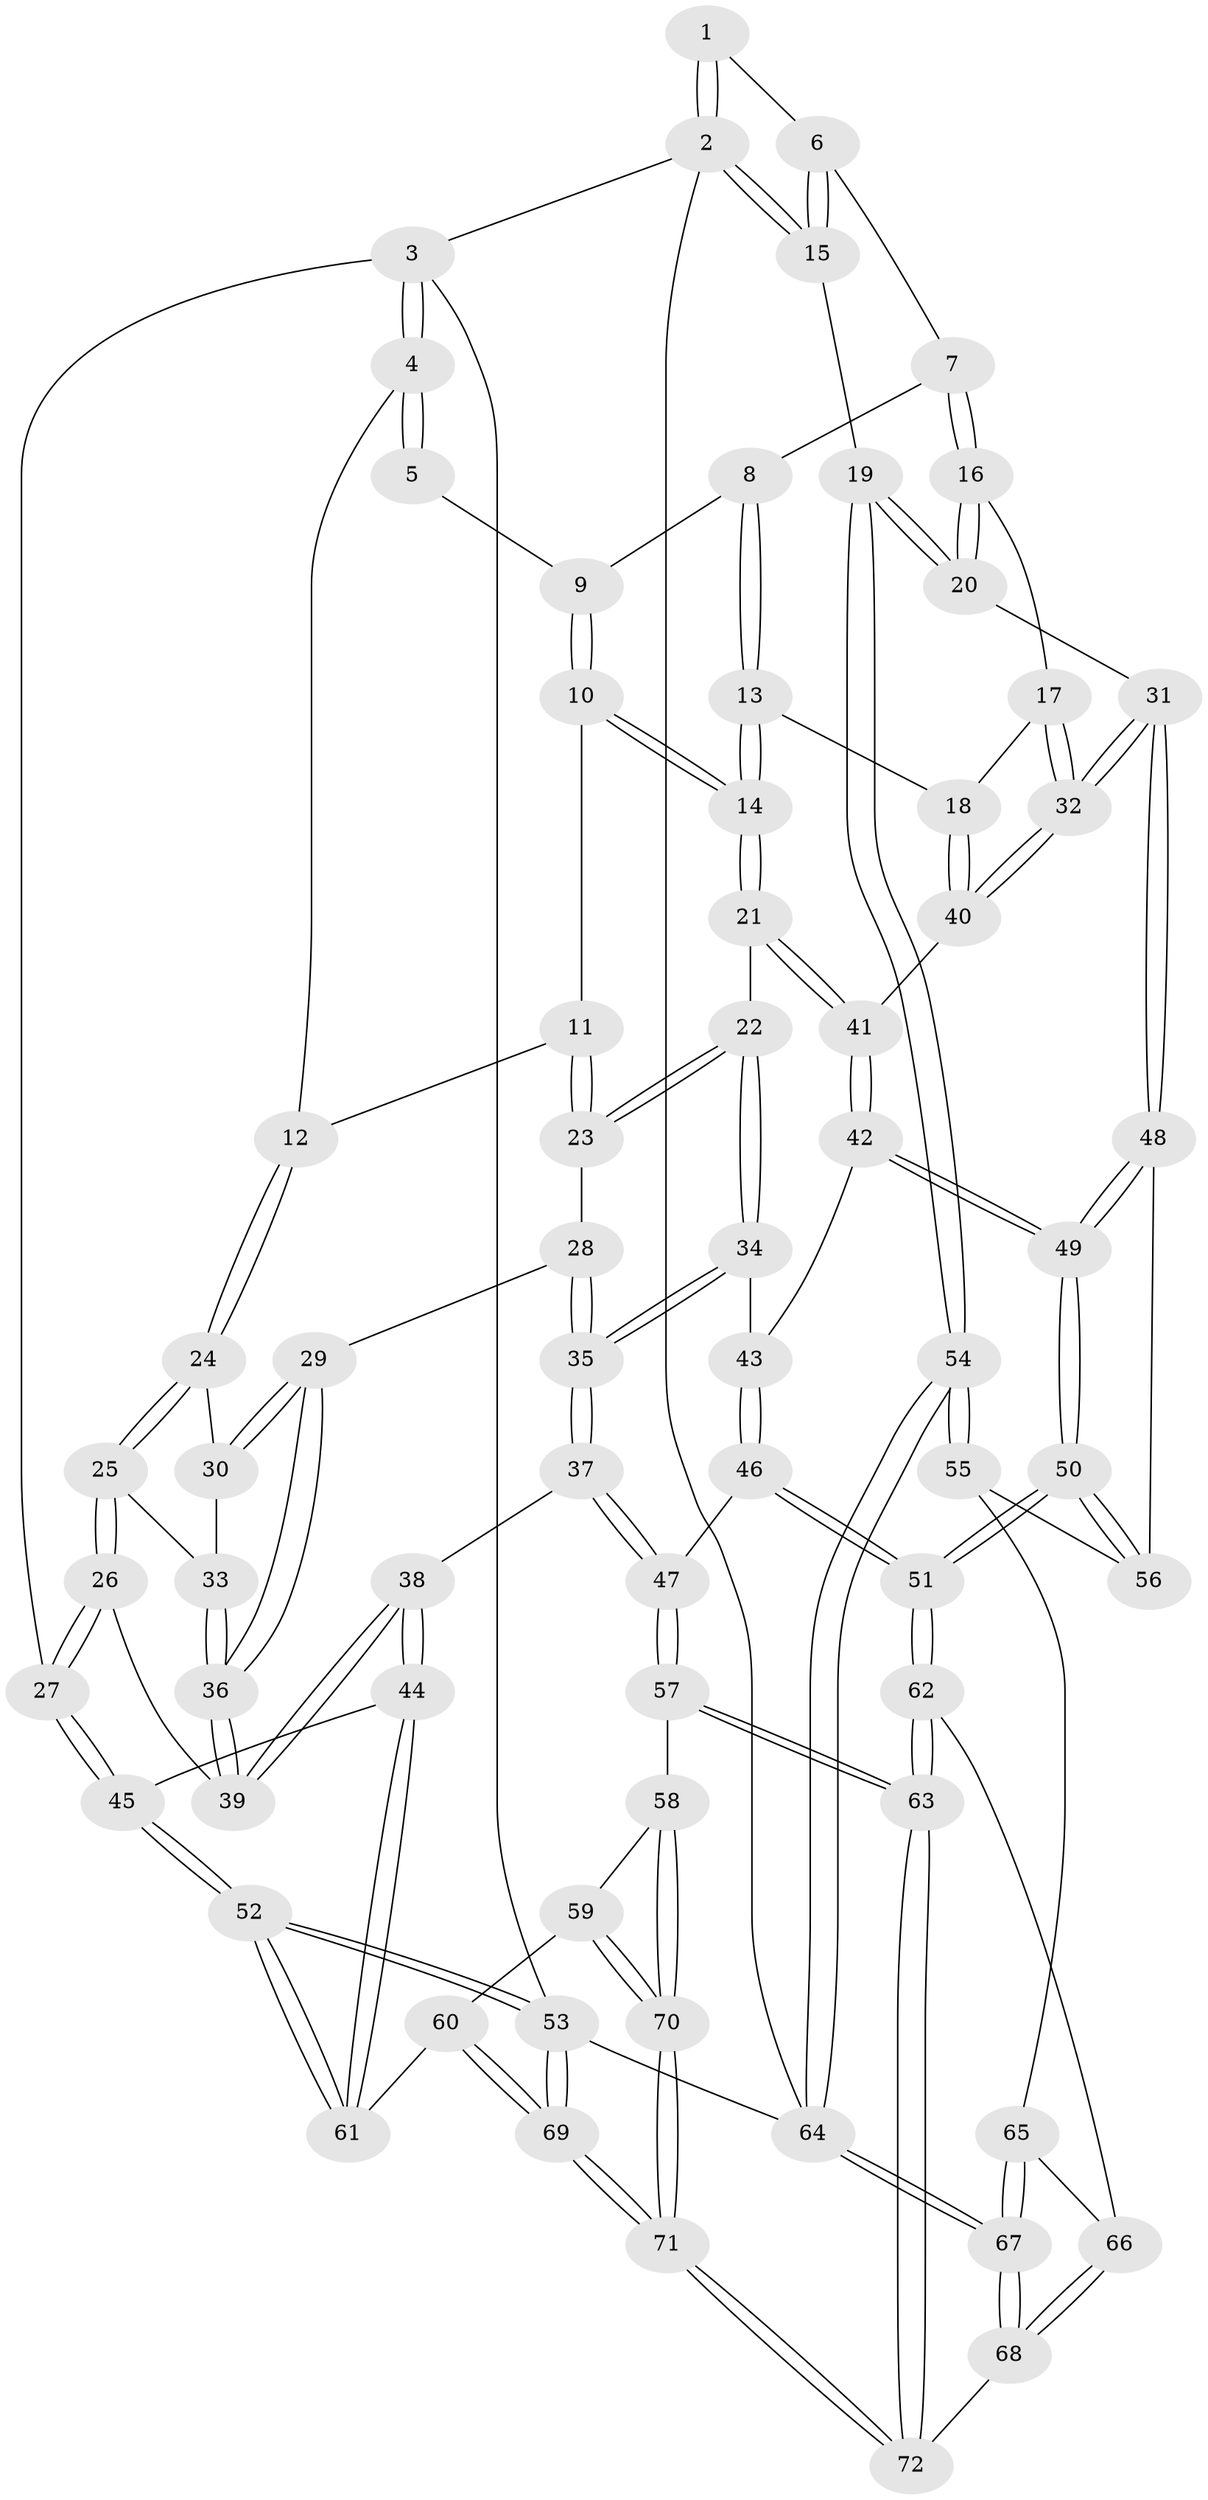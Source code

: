 // Generated by graph-tools (version 1.1) at 2025/38/03/09/25 02:38:22]
// undirected, 72 vertices, 177 edges
graph export_dot {
graph [start="1"]
  node [color=gray90,style=filled];
  1 [pos="+0.8189138882627456+0"];
  2 [pos="+1+0"];
  3 [pos="+0+0"];
  4 [pos="+0.1384716138242934+0"];
  5 [pos="+0.560505142788484+0"];
  6 [pos="+0.9275067662069044+0.20150611910699062"];
  7 [pos="+0.9050761213058489+0.2060162060230028"];
  8 [pos="+0.6381391765125144+0.057192026587213514"];
  9 [pos="+0.6363526863742525+0.0557063234529731"];
  10 [pos="+0.5709545048591369+0.21741912839400604"];
  11 [pos="+0.4038584941571999+0.29189591298033885"];
  12 [pos="+0.2263841981721143+0.17493574326665243"];
  13 [pos="+0.7045829656741253+0.3875203085518304"];
  14 [pos="+0.5907799092888139+0.4177777839729707"];
  15 [pos="+1+0.18700619443118768"];
  16 [pos="+0.8366251324500669+0.3119321032952721"];
  17 [pos="+0.8119698532043328+0.3328908160291454"];
  18 [pos="+0.7223274086888055+0.38864834292985107"];
  19 [pos="+1+0.5802051390453679"];
  20 [pos="+1+0.5955277622210703"];
  21 [pos="+0.5902554492242654+0.418221169813999"];
  22 [pos="+0.5855786695142888+0.42158469534827514"];
  23 [pos="+0.4463361750077863+0.3554633382916902"];
  24 [pos="+0.2168295428515706+0.23321388693775086"];
  25 [pos="+0.03437948828051702+0.43867883671515245"];
  26 [pos="+0+0.5006260061108232"];
  27 [pos="+0+0.5233538757657079"];
  28 [pos="+0.3914380040477401+0.4313087169142111"];
  29 [pos="+0.24642686153621363+0.37927914808747043"];
  30 [pos="+0.22679869885758486+0.2923955383805366"];
  31 [pos="+0.9247432341943477+0.6180258243265943"];
  32 [pos="+0.9171960807402032+0.6165409649608813"];
  33 [pos="+0.12916964502597006+0.4570394271957706"];
  34 [pos="+0.5799224084545017+0.43878713878742276"];
  35 [pos="+0.37426672772041886+0.6255153355866797"];
  36 [pos="+0.2457732580344734+0.5272391284871967"];
  37 [pos="+0.3707769417882355+0.6309074572607933"];
  38 [pos="+0.2858223166052895+0.6210786289886725"];
  39 [pos="+0.25434739236932047+0.5714501055910838"];
  40 [pos="+0.8361100039777793+0.6081605147128393"];
  41 [pos="+0.7970939422031061+0.623467191379385"];
  42 [pos="+0.7474630853402121+0.64780368789898"];
  43 [pos="+0.6492288701752666+0.6316940374612992"];
  44 [pos="+0.23470234650448718+0.669112958361845"];
  45 [pos="+0+0.5460034742796753"];
  46 [pos="+0.5368848280663007+0.7006031578729314"];
  47 [pos="+0.4316980707118481+0.6985879144216379"];
  48 [pos="+0.8991782404519352+0.7273413375486139"];
  49 [pos="+0.7145311132684219+0.8282329653537517"];
  50 [pos="+0.7118749073243336+0.8370368361088081"];
  51 [pos="+0.6813746343002156+0.8776061547434155"];
  52 [pos="+0+0.7244859338456795"];
  53 [pos="+0+1"];
  54 [pos="+1+1"];
  55 [pos="+0.8960141962815815+0.8370114614000858"];
  56 [pos="+0.8887424345403994+0.8195243374877226"];
  57 [pos="+0.422871022893122+0.8633177165512529"];
  58 [pos="+0.3713355096401308+0.8886812697410257"];
  59 [pos="+0.21978760953985485+0.8702741571821481"];
  60 [pos="+0.1790391893371769+0.832535580051915"];
  61 [pos="+0.1660457705257599+0.7630038161984585"];
  62 [pos="+0.6779059258620769+0.899626360335859"];
  63 [pos="+0.6263347444587136+1"];
  64 [pos="+1+1"];
  65 [pos="+0.8774059754497747+0.8753061213993016"];
  66 [pos="+0.8700074130278528+0.8868585904299933"];
  67 [pos="+1+1"];
  68 [pos="+0.8346971154992204+1"];
  69 [pos="+0+1"];
  70 [pos="+0.23737295027868058+1"];
  71 [pos="+0.2132581389756822+1"];
  72 [pos="+0.65839457207042+1"];
  1 -- 2;
  1 -- 2;
  1 -- 6;
  2 -- 3;
  2 -- 15;
  2 -- 15;
  2 -- 64;
  3 -- 4;
  3 -- 4;
  3 -- 27;
  3 -- 53;
  4 -- 5;
  4 -- 5;
  4 -- 12;
  5 -- 9;
  6 -- 7;
  6 -- 15;
  6 -- 15;
  7 -- 8;
  7 -- 16;
  7 -- 16;
  8 -- 9;
  8 -- 13;
  8 -- 13;
  9 -- 10;
  9 -- 10;
  10 -- 11;
  10 -- 14;
  10 -- 14;
  11 -- 12;
  11 -- 23;
  11 -- 23;
  12 -- 24;
  12 -- 24;
  13 -- 14;
  13 -- 14;
  13 -- 18;
  14 -- 21;
  14 -- 21;
  15 -- 19;
  16 -- 17;
  16 -- 20;
  16 -- 20;
  17 -- 18;
  17 -- 32;
  17 -- 32;
  18 -- 40;
  18 -- 40;
  19 -- 20;
  19 -- 20;
  19 -- 54;
  19 -- 54;
  20 -- 31;
  21 -- 22;
  21 -- 41;
  21 -- 41;
  22 -- 23;
  22 -- 23;
  22 -- 34;
  22 -- 34;
  23 -- 28;
  24 -- 25;
  24 -- 25;
  24 -- 30;
  25 -- 26;
  25 -- 26;
  25 -- 33;
  26 -- 27;
  26 -- 27;
  26 -- 39;
  27 -- 45;
  27 -- 45;
  28 -- 29;
  28 -- 35;
  28 -- 35;
  29 -- 30;
  29 -- 30;
  29 -- 36;
  29 -- 36;
  30 -- 33;
  31 -- 32;
  31 -- 32;
  31 -- 48;
  31 -- 48;
  32 -- 40;
  32 -- 40;
  33 -- 36;
  33 -- 36;
  34 -- 35;
  34 -- 35;
  34 -- 43;
  35 -- 37;
  35 -- 37;
  36 -- 39;
  36 -- 39;
  37 -- 38;
  37 -- 47;
  37 -- 47;
  38 -- 39;
  38 -- 39;
  38 -- 44;
  38 -- 44;
  40 -- 41;
  41 -- 42;
  41 -- 42;
  42 -- 43;
  42 -- 49;
  42 -- 49;
  43 -- 46;
  43 -- 46;
  44 -- 45;
  44 -- 61;
  44 -- 61;
  45 -- 52;
  45 -- 52;
  46 -- 47;
  46 -- 51;
  46 -- 51;
  47 -- 57;
  47 -- 57;
  48 -- 49;
  48 -- 49;
  48 -- 56;
  49 -- 50;
  49 -- 50;
  50 -- 51;
  50 -- 51;
  50 -- 56;
  50 -- 56;
  51 -- 62;
  51 -- 62;
  52 -- 53;
  52 -- 53;
  52 -- 61;
  52 -- 61;
  53 -- 69;
  53 -- 69;
  53 -- 64;
  54 -- 55;
  54 -- 55;
  54 -- 64;
  54 -- 64;
  55 -- 56;
  55 -- 65;
  57 -- 58;
  57 -- 63;
  57 -- 63;
  58 -- 59;
  58 -- 70;
  58 -- 70;
  59 -- 60;
  59 -- 70;
  59 -- 70;
  60 -- 61;
  60 -- 69;
  60 -- 69;
  62 -- 63;
  62 -- 63;
  62 -- 66;
  63 -- 72;
  63 -- 72;
  64 -- 67;
  64 -- 67;
  65 -- 66;
  65 -- 67;
  65 -- 67;
  66 -- 68;
  66 -- 68;
  67 -- 68;
  67 -- 68;
  68 -- 72;
  69 -- 71;
  69 -- 71;
  70 -- 71;
  70 -- 71;
  71 -- 72;
  71 -- 72;
}
